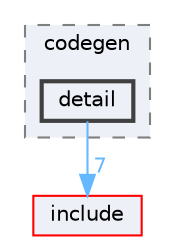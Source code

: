 digraph "src/codegen/detail"
{
 // LATEX_PDF_SIZE
  bgcolor="transparent";
  edge [fontname=Helvetica,fontsize=10,labelfontname=Helvetica,labelfontsize=10];
  node [fontname=Helvetica,fontsize=10,shape=box,height=0.2,width=0.4];
  compound=true
  subgraph clusterdir_7cf1b5e32c0ccac638cac1ebc38d93b6 {
    graph [ bgcolor="#edf0f7", pencolor="grey50", label="codegen", fontname=Helvetica,fontsize=10 style="filled,dashed", URL="dir_7cf1b5e32c0ccac638cac1ebc38d93b6.html",tooltip=""]
  dir_3c0a8d2f1178291b5d4a689c2288a195 [label="detail", fillcolor="#edf0f7", color="grey25", style="filled,bold", URL="dir_3c0a8d2f1178291b5d4a689c2288a195.html",tooltip=""];
  }
  dir_d44c64559bbebec7f509842c48db8b23 [label="include", fillcolor="#edf0f7", color="red", style="filled", URL="dir_d44c64559bbebec7f509842c48db8b23.html",tooltip=""];
  dir_3c0a8d2f1178291b5d4a689c2288a195->dir_d44c64559bbebec7f509842c48db8b23 [headlabel="7", labeldistance=1.5 headhref="dir_000010_000017.html" color="steelblue1" fontcolor="steelblue1"];
}
